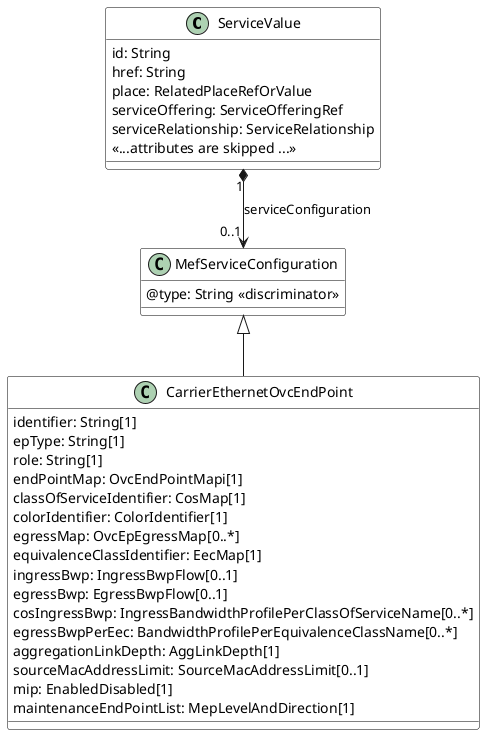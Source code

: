 @startuml
skinparam {
    ClassBackgroundColor White
    ClassBorderColor Black
}

class ServiceValue {
    id: String
    href: String
    place: RelatedPlaceRefOrValue
    serviceOffering: ServiceOfferingRef
    serviceRelationship: ServiceRelationship
    << ...attributes are skipped ...>>
}

class MefServiceConfiguration {
    @type: String <<discriminator>>
}

class CarrierEthernetOvcEndPoint {
    identifier: String[1]
    epType: String[1]
    role: String[1]
    endPointMap: OvcEndPointMapi[1]
    classOfServiceIdentifier: CosMap[1]
    colorIdentifier: ColorIdentifier[1]
    egressMap: OvcEpEgressMap[0..*]
    equivalenceClassIdentifier: EecMap[1]
    ingressBwp: IngressBwpFlow[0..1]
    egressBwp: EgressBwpFlow[0..1]
    cosIngressBwp: IngressBandwidthProfilePerClassOfServiceName[0..*]
    egressBwpPerEec: BandwidthProfilePerEquivalenceClassName[0..*]
    aggregationLinkDepth: AggLinkDepth[1]
    sourceMacAddressLimit: SourceMacAddressLimit[0..1]
    mip: EnabledDisabled[1]
    maintenanceEndPointList: MepLevelAndDirection[1]
}


MefServiceConfiguration <|-- CarrierEthernetOvcEndPoint
ServiceValue "1" *--> "0..1" MefServiceConfiguration: serviceConfiguration

@enduml